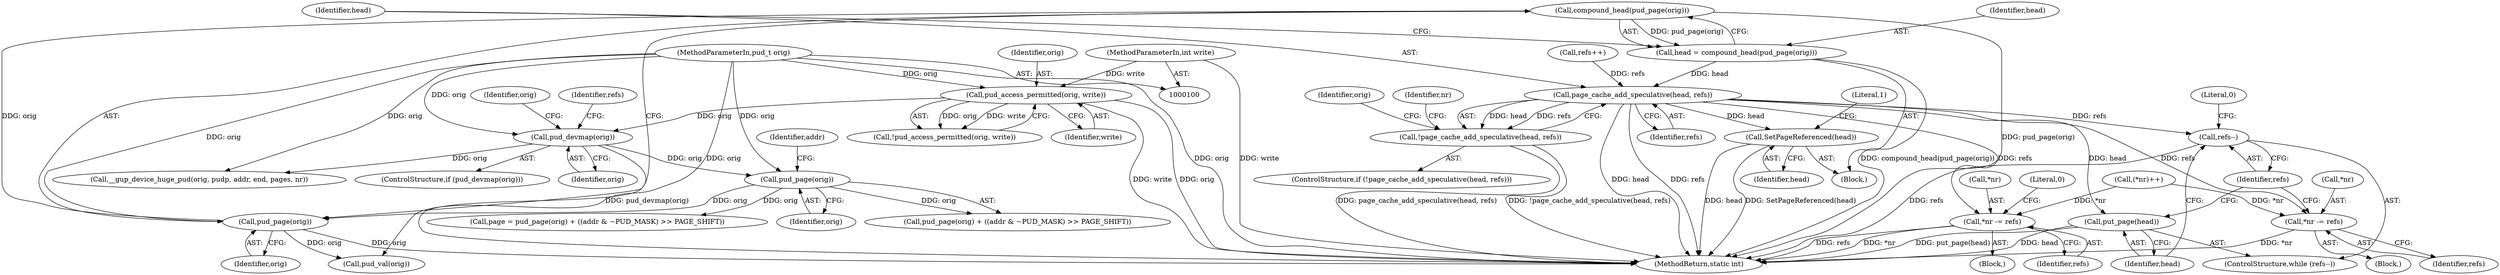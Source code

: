 digraph "1_linux_6b3a707736301c2128ca85ce85fb13f60b5e350a_9@del" {
"1000167" [label="(Call,compound_head(pud_page(orig)))"];
"1000168" [label="(Call,pud_page(orig))"];
"1000136" [label="(Call,pud_page(orig))"];
"1000120" [label="(Call,pud_devmap(orig))"];
"1000114" [label="(Call,pud_access_permitted(orig, write))"];
"1000101" [label="(MethodParameterIn,pud_t orig)"];
"1000105" [label="(MethodParameterIn,int write)"];
"1000165" [label="(Call,head = compound_head(pud_page(orig)))"];
"1000172" [label="(Call,page_cache_add_speculative(head, refs))"];
"1000171" [label="(Call,!page_cache_add_speculative(head, refs))"];
"1000176" [label="(Call,*nr -= refs)"];
"1000191" [label="(Call,*nr -= refs)"];
"1000196" [label="(Call,refs--)"];
"1000198" [label="(Call,put_page(head))"];
"1000202" [label="(Call,SetPageReferenced(head))"];
"1000185" [label="(Call,pud_val(orig))"];
"1000156" [label="(Call,refs++)"];
"1000197" [label="(Identifier,refs)"];
"1000199" [label="(Identifier,head)"];
"1000203" [label="(Identifier,head)"];
"1000198" [label="(Call,put_page(head))"];
"1000136" [label="(Call,pud_page(orig))"];
"1000121" [label="(Identifier,orig)"];
"1000171" [label="(Call,!page_cache_add_speculative(head, refs))"];
"1000135" [label="(Call,pud_page(orig) + ((addr & ~PUD_MASK) >> PAGE_SHIFT))"];
"1000151" [label="(Call,(*nr)++)"];
"1000174" [label="(Identifier,refs)"];
"1000178" [label="(Identifier,nr)"];
"1000190" [label="(Block,)"];
"1000133" [label="(Call,page = pud_page(orig) + ((addr & ~PUD_MASK) >> PAGE_SHIFT))"];
"1000165" [label="(Call,head = compound_head(pud_page(orig)))"];
"1000131" [label="(Identifier,refs)"];
"1000176" [label="(Call,*nr -= refs)"];
"1000192" [label="(Call,*nr)"];
"1000196" [label="(Call,refs--)"];
"1000119" [label="(ControlStructure,if (pud_devmap(orig)))"];
"1000113" [label="(Call,!pud_access_permitted(orig, write))"];
"1000205" [label="(Literal,1)"];
"1000181" [label="(Literal,0)"];
"1000169" [label="(Identifier,orig)"];
"1000114" [label="(Call,pud_access_permitted(orig, write))"];
"1000120" [label="(Call,pud_devmap(orig))"];
"1000170" [label="(ControlStructure,if (!page_cache_add_speculative(head, refs)))"];
"1000123" [label="(Call,__gup_device_huge_pud(orig, pudp, addr, end, pages, nr))"];
"1000195" [label="(ControlStructure,while (refs--))"];
"1000191" [label="(Call,*nr -= refs)"];
"1000166" [label="(Identifier,head)"];
"1000179" [label="(Identifier,refs)"];
"1000101" [label="(MethodParameterIn,pud_t orig)"];
"1000173" [label="(Identifier,head)"];
"1000172" [label="(Call,page_cache_add_speculative(head, refs))"];
"1000140" [label="(Identifier,addr)"];
"1000108" [label="(Block,)"];
"1000137" [label="(Identifier,orig)"];
"1000177" [label="(Call,*nr)"];
"1000124" [label="(Identifier,orig)"];
"1000202" [label="(Call,SetPageReferenced(head))"];
"1000186" [label="(Identifier,orig)"];
"1000194" [label="(Identifier,refs)"];
"1000167" [label="(Call,compound_head(pud_page(orig)))"];
"1000105" [label="(MethodParameterIn,int write)"];
"1000201" [label="(Literal,0)"];
"1000175" [label="(Block,)"];
"1000115" [label="(Identifier,orig)"];
"1000168" [label="(Call,pud_page(orig))"];
"1000206" [label="(MethodReturn,static int)"];
"1000116" [label="(Identifier,write)"];
"1000167" -> "1000165"  [label="AST: "];
"1000167" -> "1000168"  [label="CFG: "];
"1000168" -> "1000167"  [label="AST: "];
"1000165" -> "1000167"  [label="CFG: "];
"1000167" -> "1000206"  [label="DDG: pud_page(orig)"];
"1000167" -> "1000165"  [label="DDG: pud_page(orig)"];
"1000168" -> "1000167"  [label="DDG: orig"];
"1000168" -> "1000169"  [label="CFG: "];
"1000169" -> "1000168"  [label="AST: "];
"1000168" -> "1000206"  [label="DDG: orig"];
"1000136" -> "1000168"  [label="DDG: orig"];
"1000101" -> "1000168"  [label="DDG: orig"];
"1000168" -> "1000185"  [label="DDG: orig"];
"1000136" -> "1000135"  [label="AST: "];
"1000136" -> "1000137"  [label="CFG: "];
"1000137" -> "1000136"  [label="AST: "];
"1000140" -> "1000136"  [label="CFG: "];
"1000136" -> "1000133"  [label="DDG: orig"];
"1000136" -> "1000135"  [label="DDG: orig"];
"1000120" -> "1000136"  [label="DDG: orig"];
"1000101" -> "1000136"  [label="DDG: orig"];
"1000120" -> "1000119"  [label="AST: "];
"1000120" -> "1000121"  [label="CFG: "];
"1000121" -> "1000120"  [label="AST: "];
"1000124" -> "1000120"  [label="CFG: "];
"1000131" -> "1000120"  [label="CFG: "];
"1000120" -> "1000206"  [label="DDG: pud_devmap(orig)"];
"1000114" -> "1000120"  [label="DDG: orig"];
"1000101" -> "1000120"  [label="DDG: orig"];
"1000120" -> "1000123"  [label="DDG: orig"];
"1000114" -> "1000113"  [label="AST: "];
"1000114" -> "1000116"  [label="CFG: "];
"1000115" -> "1000114"  [label="AST: "];
"1000116" -> "1000114"  [label="AST: "];
"1000113" -> "1000114"  [label="CFG: "];
"1000114" -> "1000206"  [label="DDG: orig"];
"1000114" -> "1000206"  [label="DDG: write"];
"1000114" -> "1000113"  [label="DDG: orig"];
"1000114" -> "1000113"  [label="DDG: write"];
"1000101" -> "1000114"  [label="DDG: orig"];
"1000105" -> "1000114"  [label="DDG: write"];
"1000101" -> "1000100"  [label="AST: "];
"1000101" -> "1000206"  [label="DDG: orig"];
"1000101" -> "1000123"  [label="DDG: orig"];
"1000101" -> "1000185"  [label="DDG: orig"];
"1000105" -> "1000100"  [label="AST: "];
"1000105" -> "1000206"  [label="DDG: write"];
"1000165" -> "1000108"  [label="AST: "];
"1000166" -> "1000165"  [label="AST: "];
"1000173" -> "1000165"  [label="CFG: "];
"1000165" -> "1000206"  [label="DDG: compound_head(pud_page(orig))"];
"1000165" -> "1000172"  [label="DDG: head"];
"1000172" -> "1000171"  [label="AST: "];
"1000172" -> "1000174"  [label="CFG: "];
"1000173" -> "1000172"  [label="AST: "];
"1000174" -> "1000172"  [label="AST: "];
"1000171" -> "1000172"  [label="CFG: "];
"1000172" -> "1000206"  [label="DDG: head"];
"1000172" -> "1000206"  [label="DDG: refs"];
"1000172" -> "1000171"  [label="DDG: head"];
"1000172" -> "1000171"  [label="DDG: refs"];
"1000156" -> "1000172"  [label="DDG: refs"];
"1000172" -> "1000176"  [label="DDG: refs"];
"1000172" -> "1000191"  [label="DDG: refs"];
"1000172" -> "1000196"  [label="DDG: refs"];
"1000172" -> "1000198"  [label="DDG: head"];
"1000172" -> "1000202"  [label="DDG: head"];
"1000171" -> "1000170"  [label="AST: "];
"1000178" -> "1000171"  [label="CFG: "];
"1000186" -> "1000171"  [label="CFG: "];
"1000171" -> "1000206"  [label="DDG: page_cache_add_speculative(head, refs)"];
"1000171" -> "1000206"  [label="DDG: !page_cache_add_speculative(head, refs)"];
"1000176" -> "1000175"  [label="AST: "];
"1000176" -> "1000179"  [label="CFG: "];
"1000177" -> "1000176"  [label="AST: "];
"1000179" -> "1000176"  [label="AST: "];
"1000181" -> "1000176"  [label="CFG: "];
"1000176" -> "1000206"  [label="DDG: *nr"];
"1000176" -> "1000206"  [label="DDG: refs"];
"1000151" -> "1000176"  [label="DDG: *nr"];
"1000191" -> "1000190"  [label="AST: "];
"1000191" -> "1000194"  [label="CFG: "];
"1000192" -> "1000191"  [label="AST: "];
"1000194" -> "1000191"  [label="AST: "];
"1000197" -> "1000191"  [label="CFG: "];
"1000191" -> "1000206"  [label="DDG: *nr"];
"1000151" -> "1000191"  [label="DDG: *nr"];
"1000196" -> "1000195"  [label="AST: "];
"1000196" -> "1000197"  [label="CFG: "];
"1000197" -> "1000196"  [label="AST: "];
"1000199" -> "1000196"  [label="CFG: "];
"1000201" -> "1000196"  [label="CFG: "];
"1000196" -> "1000206"  [label="DDG: refs"];
"1000198" -> "1000195"  [label="AST: "];
"1000198" -> "1000199"  [label="CFG: "];
"1000199" -> "1000198"  [label="AST: "];
"1000197" -> "1000198"  [label="CFG: "];
"1000198" -> "1000206"  [label="DDG: head"];
"1000198" -> "1000206"  [label="DDG: put_page(head)"];
"1000202" -> "1000108"  [label="AST: "];
"1000202" -> "1000203"  [label="CFG: "];
"1000203" -> "1000202"  [label="AST: "];
"1000205" -> "1000202"  [label="CFG: "];
"1000202" -> "1000206"  [label="DDG: head"];
"1000202" -> "1000206"  [label="DDG: SetPageReferenced(head)"];
}
